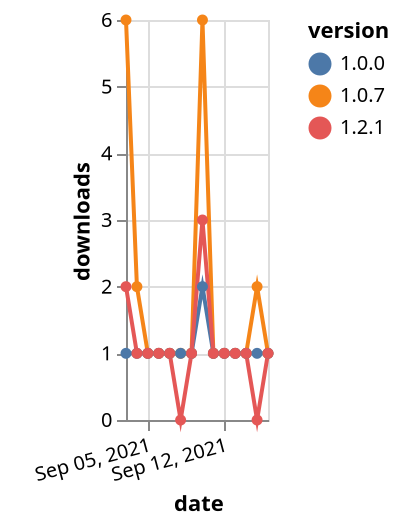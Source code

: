 {"$schema": "https://vega.github.io/schema/vega-lite/v5.json", "description": "A simple bar chart with embedded data.", "data": {"values": [{"date": "2021-09-03", "total": 186, "delta": 6, "version": "1.0.7"}, {"date": "2021-09-04", "total": 188, "delta": 2, "version": "1.0.7"}, {"date": "2021-09-05", "total": 189, "delta": 1, "version": "1.0.7"}, {"date": "2021-09-06", "total": 190, "delta": 1, "version": "1.0.7"}, {"date": "2021-09-07", "total": 191, "delta": 1, "version": "1.0.7"}, {"date": "2021-09-08", "total": 192, "delta": 1, "version": "1.0.7"}, {"date": "2021-09-09", "total": 193, "delta": 1, "version": "1.0.7"}, {"date": "2021-09-10", "total": 199, "delta": 6, "version": "1.0.7"}, {"date": "2021-09-11", "total": 200, "delta": 1, "version": "1.0.7"}, {"date": "2021-09-12", "total": 201, "delta": 1, "version": "1.0.7"}, {"date": "2021-09-13", "total": 202, "delta": 1, "version": "1.0.7"}, {"date": "2021-09-14", "total": 203, "delta": 1, "version": "1.0.7"}, {"date": "2021-09-15", "total": 205, "delta": 2, "version": "1.0.7"}, {"date": "2021-09-16", "total": 206, "delta": 1, "version": "1.0.7"}, {"date": "2021-09-03", "total": 149, "delta": 1, "version": "1.0.0"}, {"date": "2021-09-04", "total": 150, "delta": 1, "version": "1.0.0"}, {"date": "2021-09-05", "total": 151, "delta": 1, "version": "1.0.0"}, {"date": "2021-09-06", "total": 152, "delta": 1, "version": "1.0.0"}, {"date": "2021-09-07", "total": 153, "delta": 1, "version": "1.0.0"}, {"date": "2021-09-08", "total": 154, "delta": 1, "version": "1.0.0"}, {"date": "2021-09-09", "total": 155, "delta": 1, "version": "1.0.0"}, {"date": "2021-09-10", "total": 157, "delta": 2, "version": "1.0.0"}, {"date": "2021-09-11", "total": 158, "delta": 1, "version": "1.0.0"}, {"date": "2021-09-12", "total": 159, "delta": 1, "version": "1.0.0"}, {"date": "2021-09-13", "total": 160, "delta": 1, "version": "1.0.0"}, {"date": "2021-09-14", "total": 161, "delta": 1, "version": "1.0.0"}, {"date": "2021-09-15", "total": 162, "delta": 1, "version": "1.0.0"}, {"date": "2021-09-16", "total": 163, "delta": 1, "version": "1.0.0"}, {"date": "2021-09-03", "total": 129, "delta": 2, "version": "1.2.1"}, {"date": "2021-09-04", "total": 130, "delta": 1, "version": "1.2.1"}, {"date": "2021-09-05", "total": 131, "delta": 1, "version": "1.2.1"}, {"date": "2021-09-06", "total": 132, "delta": 1, "version": "1.2.1"}, {"date": "2021-09-07", "total": 133, "delta": 1, "version": "1.2.1"}, {"date": "2021-09-08", "total": 133, "delta": 0, "version": "1.2.1"}, {"date": "2021-09-09", "total": 134, "delta": 1, "version": "1.2.1"}, {"date": "2021-09-10", "total": 137, "delta": 3, "version": "1.2.1"}, {"date": "2021-09-11", "total": 138, "delta": 1, "version": "1.2.1"}, {"date": "2021-09-12", "total": 139, "delta": 1, "version": "1.2.1"}, {"date": "2021-09-13", "total": 140, "delta": 1, "version": "1.2.1"}, {"date": "2021-09-14", "total": 141, "delta": 1, "version": "1.2.1"}, {"date": "2021-09-15", "total": 141, "delta": 0, "version": "1.2.1"}, {"date": "2021-09-16", "total": 142, "delta": 1, "version": "1.2.1"}]}, "width": "container", "mark": {"type": "line", "point": {"filled": true}}, "encoding": {"x": {"field": "date", "type": "temporal", "timeUnit": "yearmonthdate", "title": "date", "axis": {"labelAngle": -15}}, "y": {"field": "delta", "type": "quantitative", "title": "downloads"}, "color": {"field": "version", "type": "nominal"}, "tooltip": {"field": "delta"}}}